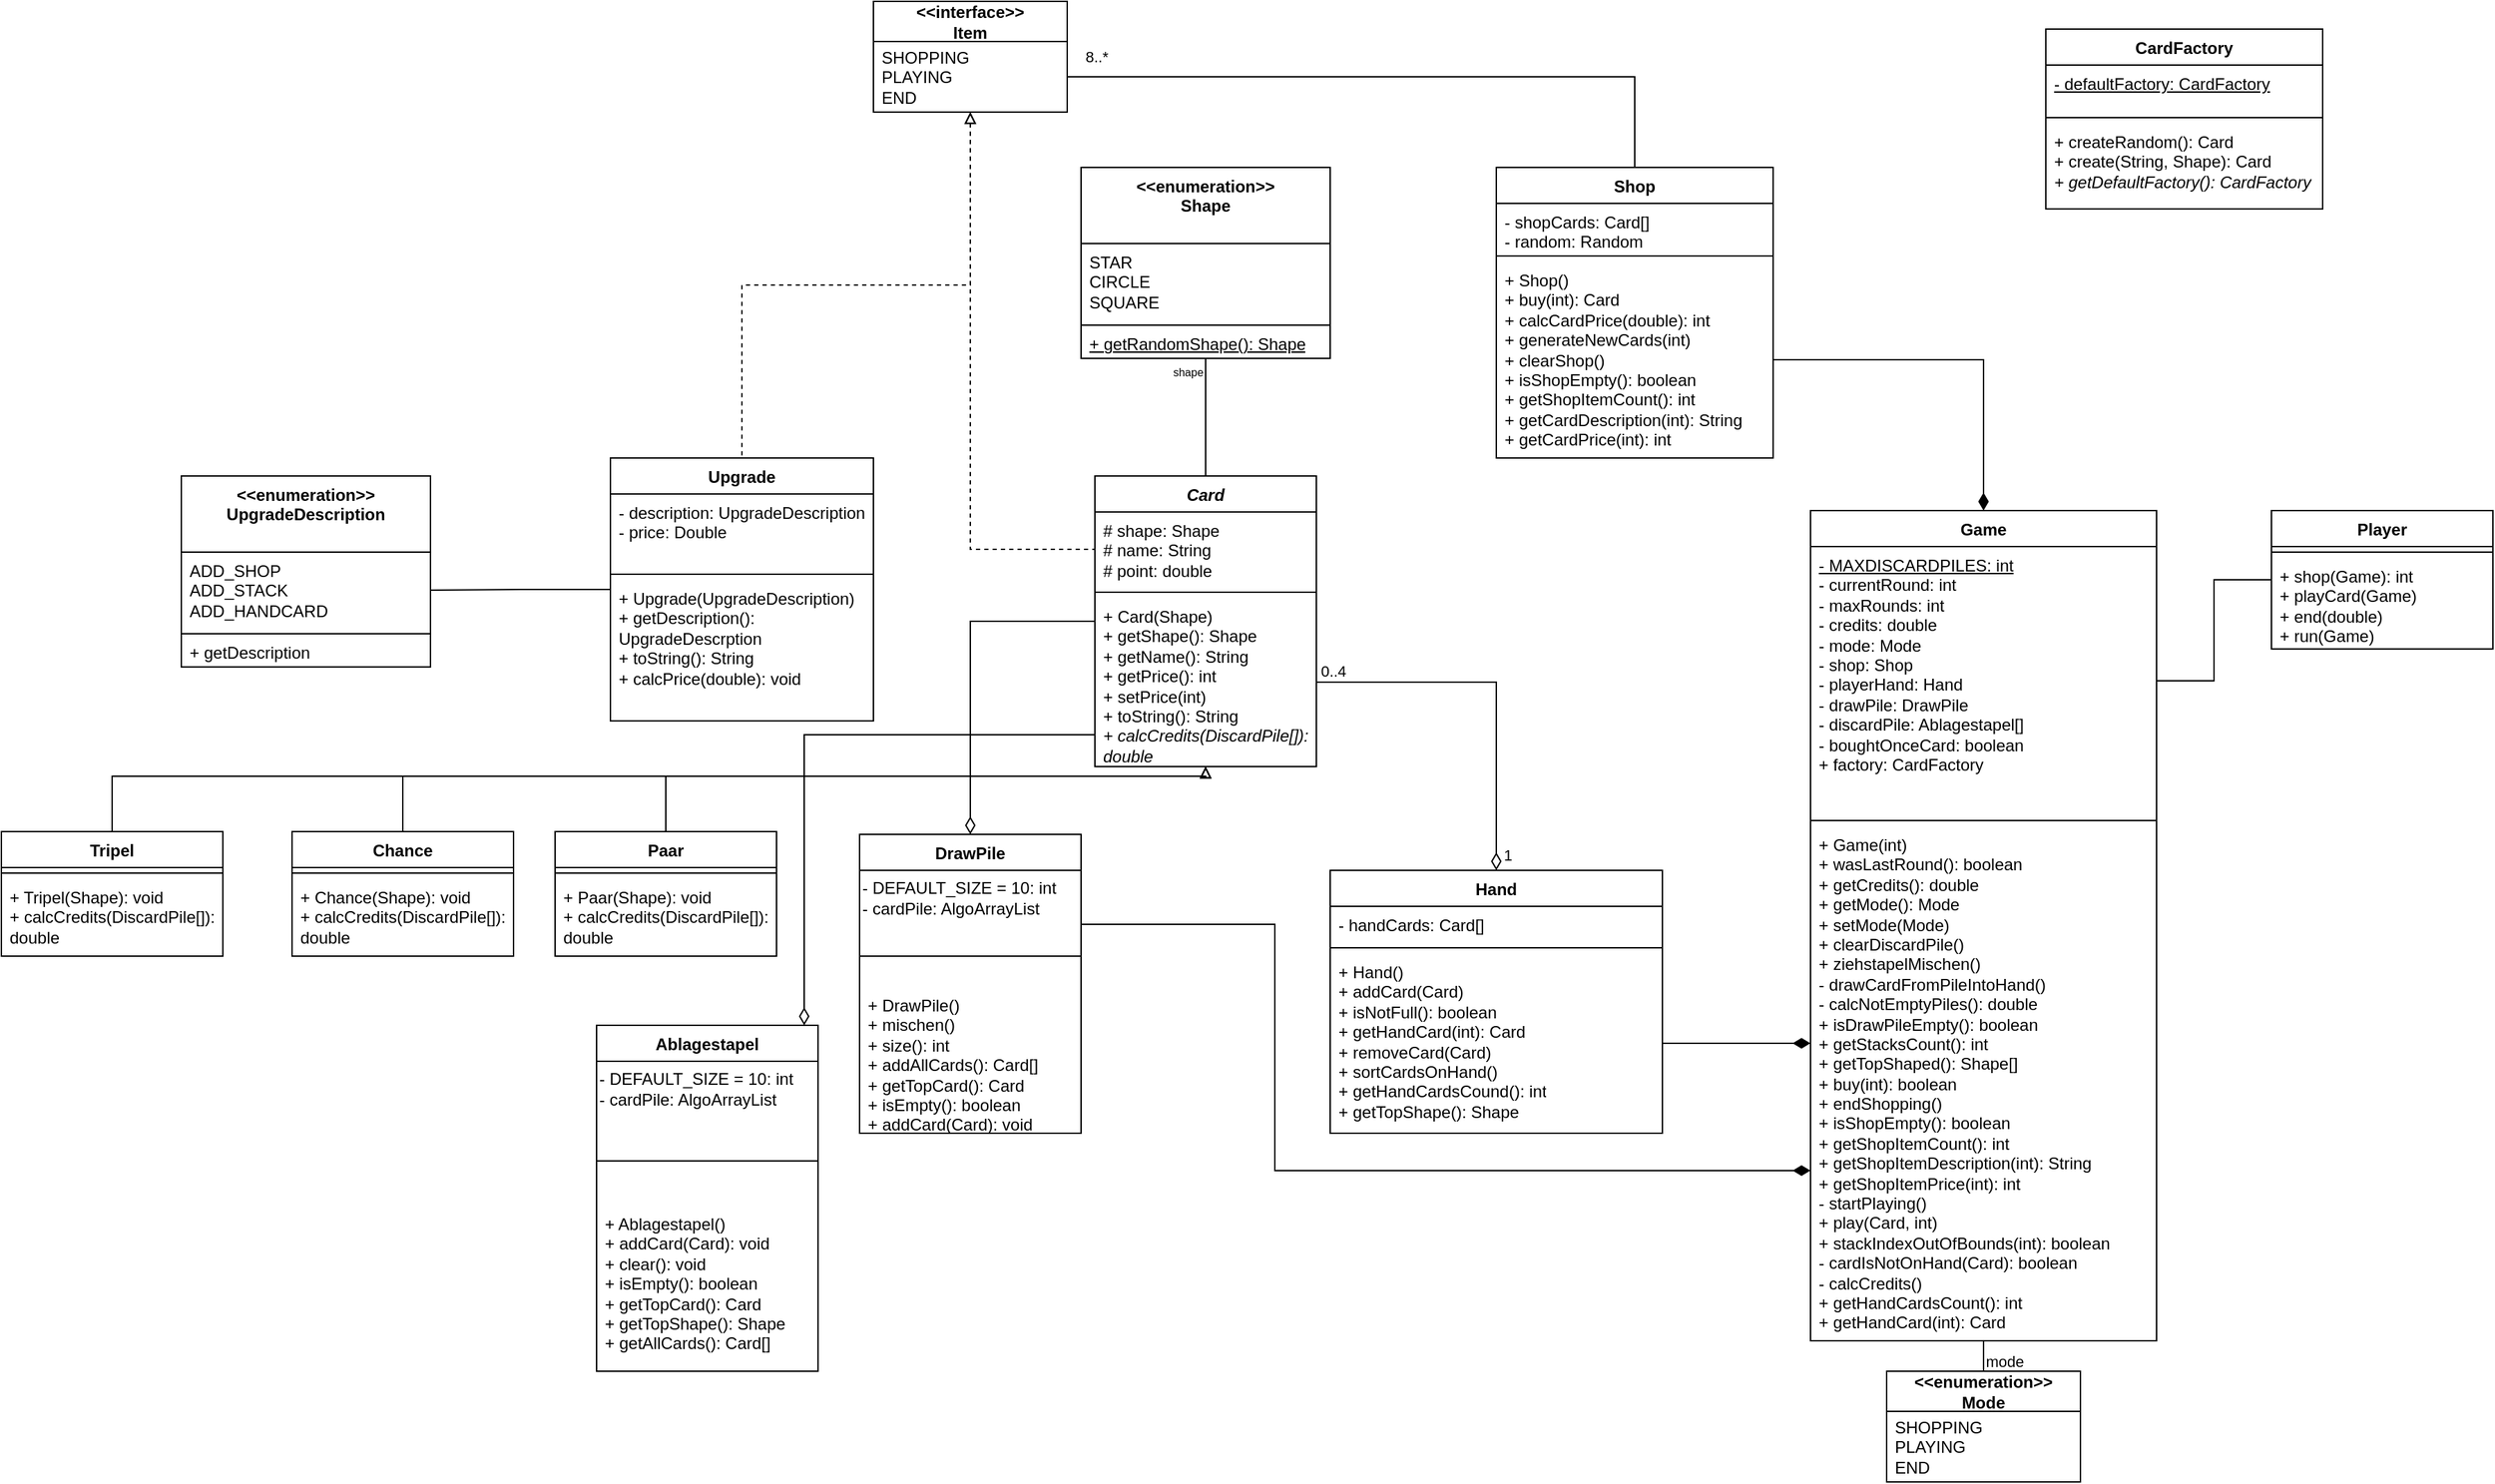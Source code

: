 <mxfile version="24.2.7" type="github">
  <diagram id="C5RBs43oDa-KdzZeNtuy" name="Page-1">
    <mxGraphModel dx="3455" dy="1677" grid="1" gridSize="10" guides="1" tooltips="1" connect="1" arrows="1" fold="1" page="1" pageScale="1" pageWidth="827" pageHeight="1169" background="none" math="0" shadow="0">
      <root>
        <mxCell id="WIyWlLk6GJQsqaUBKTNV-0" />
        <mxCell id="WIyWlLk6GJQsqaUBKTNV-1" parent="WIyWlLk6GJQsqaUBKTNV-0" />
        <mxCell id="sl92Uqs-ZGOxor6MEnUH-27" style="edgeStyle=orthogonalEdgeStyle;rounded=0;orthogonalLoop=1;jettySize=auto;html=1;entryX=0.5;entryY=0;entryDx=0;entryDy=0;startArrow=block;startFill=0;endArrow=none;endFill=0;" edge="1" parent="WIyWlLk6GJQsqaUBKTNV-1" source="msibaPADLrbXCp9h_xWd-0" target="sl92Uqs-ZGOxor6MEnUH-20">
          <mxGeometry relative="1" as="geometry">
            <Array as="points">
              <mxPoint x="-1120" y="530" />
              <mxPoint x="-1510" y="530" />
            </Array>
          </mxGeometry>
        </mxCell>
        <mxCell id="sl92Uqs-ZGOxor6MEnUH-28" style="edgeStyle=orthogonalEdgeStyle;rounded=0;orthogonalLoop=1;jettySize=auto;html=1;startArrow=block;startFill=0;endArrow=none;endFill=0;" edge="1" parent="WIyWlLk6GJQsqaUBKTNV-1" source="msibaPADLrbXCp9h_xWd-0" target="sl92Uqs-ZGOxor6MEnUH-17">
          <mxGeometry relative="1" as="geometry">
            <Array as="points">
              <mxPoint x="-1120" y="530" />
              <mxPoint x="-1700" y="530" />
            </Array>
          </mxGeometry>
        </mxCell>
        <mxCell id="sl92Uqs-ZGOxor6MEnUH-29" style="edgeStyle=orthogonalEdgeStyle;rounded=0;orthogonalLoop=1;jettySize=auto;html=1;endArrow=none;endFill=0;startArrow=block;startFill=0;" edge="1" parent="WIyWlLk6GJQsqaUBKTNV-1" source="msibaPADLrbXCp9h_xWd-0" target="sl92Uqs-ZGOxor6MEnUH-23">
          <mxGeometry relative="1" as="geometry">
            <Array as="points">
              <mxPoint x="-1120" y="530" />
              <mxPoint x="-1910" y="530" />
            </Array>
          </mxGeometry>
        </mxCell>
        <mxCell id="sl92Uqs-ZGOxor6MEnUH-38" style="edgeStyle=orthogonalEdgeStyle;rounded=0;orthogonalLoop=1;jettySize=auto;html=1;endArrow=diamondThin;endFill=0;startArrow=none;startFill=0;endSize=10;" edge="1" parent="WIyWlLk6GJQsqaUBKTNV-1" source="msibaPADLrbXCp9h_xWd-0" target="msibaPADLrbXCp9h_xWd-21">
          <mxGeometry relative="1" as="geometry">
            <Array as="points">
              <mxPoint x="-1290" y="418" />
            </Array>
          </mxGeometry>
        </mxCell>
        <mxCell id="sl92Uqs-ZGOxor6MEnUH-39" style="edgeStyle=orthogonalEdgeStyle;rounded=0;orthogonalLoop=1;jettySize=auto;html=1;endArrow=diamondThin;endFill=0;endSize=10;" edge="1" parent="WIyWlLk6GJQsqaUBKTNV-1" source="msibaPADLrbXCp9h_xWd-0" target="msibaPADLrbXCp9h_xWd-18">
          <mxGeometry relative="1" as="geometry">
            <Array as="points">
              <mxPoint x="-1410" y="500" />
            </Array>
          </mxGeometry>
        </mxCell>
        <mxCell id="msibaPADLrbXCp9h_xWd-0" value="&lt;i&gt;Card&lt;/i&gt;" style="swimlane;fontStyle=1;align=center;verticalAlign=top;childLayout=stackLayout;horizontal=1;startSize=26;horizontalStack=0;resizeParent=1;resizeParentMax=0;resizeLast=0;collapsible=1;marginBottom=0;whiteSpace=wrap;html=1;labelBackgroundColor=none;" parent="WIyWlLk6GJQsqaUBKTNV-1" vertex="1">
          <mxGeometry x="-1200" y="313" width="160" height="210" as="geometry" />
        </mxCell>
        <mxCell id="msibaPADLrbXCp9h_xWd-1" value="# shape: Shape&lt;div&gt;# name: String&lt;/div&gt;&lt;div&gt;# point: double&lt;/div&gt;" style="text;strokeColor=none;fillColor=none;align=left;verticalAlign=top;spacingLeft=4;spacingRight=4;overflow=hidden;rotatable=0;points=[[0,0.5],[1,0.5]];portConstraint=eastwest;whiteSpace=wrap;html=1;labelBackgroundColor=none;" parent="msibaPADLrbXCp9h_xWd-0" vertex="1">
          <mxGeometry y="26" width="160" height="54" as="geometry" />
        </mxCell>
        <mxCell id="msibaPADLrbXCp9h_xWd-2" value="" style="line;strokeWidth=1;fillColor=none;align=left;verticalAlign=middle;spacingTop=-1;spacingLeft=3;spacingRight=3;rotatable=0;labelPosition=right;points=[];portConstraint=eastwest;labelBackgroundColor=none;" parent="msibaPADLrbXCp9h_xWd-0" vertex="1">
          <mxGeometry y="80" width="160" height="8" as="geometry" />
        </mxCell>
        <mxCell id="msibaPADLrbXCp9h_xWd-3" value="+ Card(Shape)&lt;div&gt;+ getShape(): Shape&lt;/div&gt;&lt;div&gt;+ getName(): String&lt;/div&gt;&lt;div&gt;+ getPrice(): int&lt;/div&gt;&lt;div&gt;+ setPrice(int)&lt;/div&gt;&lt;div&gt;+ toString(): String&lt;/div&gt;&lt;div&gt;&lt;i&gt;+ calcCredits(DiscardPile[]): double&lt;/i&gt;&lt;br&gt;&lt;/div&gt;" style="text;strokeColor=none;fillColor=none;align=left;verticalAlign=top;spacingLeft=4;spacingRight=4;overflow=hidden;rotatable=0;points=[[0,0.5],[1,0.5]];portConstraint=eastwest;whiteSpace=wrap;html=1;labelBackgroundColor=none;" parent="msibaPADLrbXCp9h_xWd-0" vertex="1">
          <mxGeometry y="88" width="160" height="122" as="geometry" />
        </mxCell>
        <mxCell id="msibaPADLrbXCp9h_xWd-24" style="edgeStyle=orthogonalEdgeStyle;rounded=0;orthogonalLoop=1;jettySize=auto;html=1;entryX=0.5;entryY=0;entryDx=0;entryDy=0;endArrow=none;endFill=0;" parent="WIyWlLk6GJQsqaUBKTNV-1" source="msibaPADLrbXCp9h_xWd-6" target="msibaPADLrbXCp9h_xWd-0" edge="1">
          <mxGeometry relative="1" as="geometry" />
        </mxCell>
        <mxCell id="msibaPADLrbXCp9h_xWd-25" value="&lt;font style=&quot;font-size: 8px;&quot;&gt;shape&lt;/font&gt;" style="edgeLabel;html=1;align=center;verticalAlign=middle;resizable=0;points=[];" parent="msibaPADLrbXCp9h_xWd-24" vertex="1" connectable="0">
          <mxGeometry x="-0.875" relative="1" as="geometry">
            <mxPoint x="-13" y="3" as="offset" />
          </mxGeometry>
        </mxCell>
        <mxCell id="msibaPADLrbXCp9h_xWd-6" value="&lt;b&gt;&amp;lt;&amp;lt;enumeration&amp;gt;&amp;gt;&lt;/b&gt;&lt;br&gt;&lt;b&gt;Shape&lt;/b&gt;" style="swimlane;fontStyle=0;align=center;verticalAlign=top;childLayout=stackLayout;horizontal=1;startSize=55;horizontalStack=0;resizeParent=1;resizeParentMax=0;resizeLast=0;collapsible=0;marginBottom=0;html=1;whiteSpace=wrap;" parent="WIyWlLk6GJQsqaUBKTNV-1" vertex="1">
          <mxGeometry x="-1210" y="90" width="180" height="138" as="geometry" />
        </mxCell>
        <mxCell id="msibaPADLrbXCp9h_xWd-10" value="STAR&lt;div&gt;CIRCLE&lt;br&gt;SQUARE&lt;/div&gt;" style="text;html=1;strokeColor=none;fillColor=none;align=left;verticalAlign=middle;spacingLeft=4;spacingRight=4;overflow=hidden;rotatable=0;points=[[0,0.5],[1,0.5]];portConstraint=eastwest;whiteSpace=wrap;" parent="msibaPADLrbXCp9h_xWd-6" vertex="1">
          <mxGeometry y="55" width="180" height="55" as="geometry" />
        </mxCell>
        <mxCell id="msibaPADLrbXCp9h_xWd-11" value="" style="line;strokeWidth=1;fillColor=none;align=left;verticalAlign=middle;spacingTop=-1;spacingLeft=3;spacingRight=3;rotatable=0;labelPosition=right;points=[];portConstraint=eastwest;" parent="msibaPADLrbXCp9h_xWd-6" vertex="1">
          <mxGeometry y="110" width="180" height="8" as="geometry" />
        </mxCell>
        <mxCell id="msibaPADLrbXCp9h_xWd-13" value="&lt;u&gt;+ getRandomShape(): Shape&lt;/u&gt;" style="text;html=1;strokeColor=none;fillColor=none;align=left;verticalAlign=middle;spacingLeft=4;spacingRight=4;overflow=hidden;rotatable=0;points=[[0,0.5],[1,0.5]];portConstraint=eastwest;whiteSpace=wrap;" parent="msibaPADLrbXCp9h_xWd-6" vertex="1">
          <mxGeometry y="118" width="180" height="20" as="geometry" />
        </mxCell>
        <mxCell id="msibaPADLrbXCp9h_xWd-18" value="Ablagestapel" style="swimlane;fontStyle=1;align=center;verticalAlign=top;childLayout=stackLayout;horizontal=1;startSize=26;horizontalStack=0;resizeParent=1;resizeParentMax=0;resizeLast=0;collapsible=1;marginBottom=0;whiteSpace=wrap;html=1;labelBackgroundColor=none;" parent="WIyWlLk6GJQsqaUBKTNV-1" vertex="1">
          <mxGeometry x="-1560" y="710" width="160" height="250" as="geometry" />
        </mxCell>
        <mxCell id="sl92Uqs-ZGOxor6MEnUH-36" value="&lt;div&gt;- DEFAULT_SIZE = 10: int&lt;/div&gt;&lt;div&gt;- cardPile: AlgoArrayList&lt;br&gt;&lt;/div&gt;" style="text;html=1;align=left;verticalAlign=middle;resizable=0;points=[];autosize=1;strokeColor=none;fillColor=none;" vertex="1" parent="msibaPADLrbXCp9h_xWd-18">
          <mxGeometry y="26" width="160" height="40" as="geometry" />
        </mxCell>
        <mxCell id="msibaPADLrbXCp9h_xWd-19" value="" style="line;strokeWidth=1;fillColor=none;align=left;verticalAlign=middle;spacingTop=-1;spacingLeft=3;spacingRight=3;rotatable=0;labelPosition=right;points=[];portConstraint=eastwest;labelBackgroundColor=none;" parent="msibaPADLrbXCp9h_xWd-18" vertex="1">
          <mxGeometry y="66" width="160" height="64" as="geometry" />
        </mxCell>
        <mxCell id="msibaPADLrbXCp9h_xWd-20" value="&lt;div&gt;+ Ablagestapel()&lt;/div&gt;&lt;div&gt;+ addCard(Card): void&lt;/div&gt;&lt;div&gt;+ clear(): void&lt;/div&gt;&lt;div&gt;+ isEmpty(): boolean&lt;/div&gt;&lt;div&gt;+ getTopCard(): Card&lt;br&gt;&lt;/div&gt;&lt;div&gt;&lt;span style=&quot;background-color: initial;&quot;&gt;+ getTopShape(): Shape&lt;/span&gt;&lt;/div&gt;&lt;div&gt;&lt;span style=&quot;background-color: initial;&quot;&gt;+ getAllCards(): Card[]&lt;br&gt;&lt;/span&gt;&lt;/div&gt;" style="text;strokeColor=none;fillColor=none;align=left;verticalAlign=top;spacingLeft=4;spacingRight=4;overflow=hidden;rotatable=0;points=[[0,0.5],[1,0.5]];portConstraint=eastwest;whiteSpace=wrap;html=1;labelBackgroundColor=none;" parent="msibaPADLrbXCp9h_xWd-18" vertex="1">
          <mxGeometry y="130" width="160" height="120" as="geometry" />
        </mxCell>
        <mxCell id="msibaPADLrbXCp9h_xWd-21" value="DrawPile" style="swimlane;fontStyle=1;align=center;verticalAlign=top;childLayout=stackLayout;horizontal=1;startSize=26;horizontalStack=0;resizeParent=1;resizeParentMax=0;resizeLast=0;collapsible=1;marginBottom=0;whiteSpace=wrap;html=1;labelBackgroundColor=none;" parent="WIyWlLk6GJQsqaUBKTNV-1" vertex="1">
          <mxGeometry x="-1370" y="572" width="160" height="216" as="geometry" />
        </mxCell>
        <mxCell id="sl92Uqs-ZGOxor6MEnUH-37" value="&lt;div&gt;- DEFAULT_SIZE = 10: int&lt;/div&gt;&lt;div&gt;- cardPile: AlgoArrayList&lt;br&gt;&lt;/div&gt;" style="text;html=1;align=left;verticalAlign=middle;resizable=0;points=[];autosize=1;strokeColor=none;fillColor=none;" vertex="1" parent="msibaPADLrbXCp9h_xWd-21">
          <mxGeometry y="26" width="160" height="40" as="geometry" />
        </mxCell>
        <mxCell id="msibaPADLrbXCp9h_xWd-22" value="" style="line;strokeWidth=1;fillColor=none;align=left;verticalAlign=middle;spacingTop=-1;spacingLeft=3;spacingRight=3;rotatable=0;labelPosition=right;points=[];portConstraint=eastwest;labelBackgroundColor=none;" parent="msibaPADLrbXCp9h_xWd-21" vertex="1">
          <mxGeometry y="66" width="160" height="44" as="geometry" />
        </mxCell>
        <mxCell id="msibaPADLrbXCp9h_xWd-23" value="&lt;div&gt;+ DrawPile()&lt;/div&gt;&lt;div&gt;+ mischen()&lt;/div&gt;&lt;div&gt;+ size(): int&lt;/div&gt;&lt;div&gt;+ addAllCards(): Card[]&lt;/div&gt;&lt;div&gt;+ getTopCard(): Card&lt;/div&gt;&lt;div&gt;+ isEmpty(): boolean&lt;/div&gt;&lt;div&gt;+ addCard(Card): void&lt;br&gt;&lt;/div&gt;" style="text;strokeColor=none;fillColor=none;align=left;verticalAlign=top;spacingLeft=4;spacingRight=4;overflow=hidden;rotatable=0;points=[[0,0.5],[1,0.5]];portConstraint=eastwest;whiteSpace=wrap;html=1;labelBackgroundColor=none;" parent="msibaPADLrbXCp9h_xWd-21" vertex="1">
          <mxGeometry y="110" width="160" height="106" as="geometry" />
        </mxCell>
        <mxCell id="msibaPADLrbXCp9h_xWd-35" style="edgeStyle=orthogonalEdgeStyle;rounded=0;orthogonalLoop=1;jettySize=auto;html=1;entryX=1;entryY=0.5;entryDx=0;entryDy=0;startArrow=diamondThin;startFill=0;startSize=10;endArrow=none;endFill=0;" parent="WIyWlLk6GJQsqaUBKTNV-1" source="msibaPADLrbXCp9h_xWd-31" target="msibaPADLrbXCp9h_xWd-3" edge="1">
          <mxGeometry relative="1" as="geometry" />
        </mxCell>
        <mxCell id="msibaPADLrbXCp9h_xWd-36" value="1" style="edgeLabel;html=1;align=center;verticalAlign=middle;resizable=0;points=[];" parent="msibaPADLrbXCp9h_xWd-35" vertex="1" connectable="0">
          <mxGeometry x="-0.85" y="-1" relative="1" as="geometry">
            <mxPoint x="7" y="9" as="offset" />
          </mxGeometry>
        </mxCell>
        <mxCell id="msibaPADLrbXCp9h_xWd-37" value="0..4" style="edgeLabel;html=1;align=center;verticalAlign=middle;resizable=0;points=[];" parent="msibaPADLrbXCp9h_xWd-35" vertex="1" connectable="0">
          <mxGeometry x="0.898" y="2" relative="1" as="geometry">
            <mxPoint x="-2" y="-10" as="offset" />
          </mxGeometry>
        </mxCell>
        <mxCell id="msibaPADLrbXCp9h_xWd-31" value="Hand" style="swimlane;fontStyle=1;align=center;verticalAlign=top;childLayout=stackLayout;horizontal=1;startSize=26;horizontalStack=0;resizeParent=1;resizeParentMax=0;resizeLast=0;collapsible=1;marginBottom=0;whiteSpace=wrap;html=1;labelBackgroundColor=none;" parent="WIyWlLk6GJQsqaUBKTNV-1" vertex="1">
          <mxGeometry x="-1030" y="598" width="240" height="190" as="geometry" />
        </mxCell>
        <mxCell id="msibaPADLrbXCp9h_xWd-32" value="- handCards: Card[]" style="text;strokeColor=none;fillColor=none;align=left;verticalAlign=top;spacingLeft=4;spacingRight=4;overflow=hidden;rotatable=0;points=[[0,0.5],[1,0.5]];portConstraint=eastwest;whiteSpace=wrap;html=1;labelBackgroundColor=none;" parent="msibaPADLrbXCp9h_xWd-31" vertex="1">
          <mxGeometry y="26" width="240" height="26" as="geometry" />
        </mxCell>
        <mxCell id="msibaPADLrbXCp9h_xWd-33" value="" style="line;strokeWidth=1;fillColor=none;align=left;verticalAlign=middle;spacingTop=-1;spacingLeft=3;spacingRight=3;rotatable=0;labelPosition=right;points=[];portConstraint=eastwest;labelBackgroundColor=none;" parent="msibaPADLrbXCp9h_xWd-31" vertex="1">
          <mxGeometry y="52" width="240" height="8" as="geometry" />
        </mxCell>
        <mxCell id="msibaPADLrbXCp9h_xWd-34" value="&lt;div&gt;+ Hand()&lt;/div&gt;&lt;div&gt;+ addCard(Card)&lt;/div&gt;&lt;div&gt;+ isNotFull(): boolean&lt;/div&gt;+ getHandCard(int): Card&lt;div&gt;+ removeCard(Card)&lt;/div&gt;&lt;div&gt;+ sortCardsOnHand()&lt;br&gt;&lt;div&gt;+ getHandCardsCound(): int&lt;/div&gt;&lt;div&gt;+ getTopShape(): Shape&lt;br&gt;&lt;/div&gt;&lt;/div&gt;" style="text;strokeColor=none;fillColor=none;align=left;verticalAlign=top;spacingLeft=4;spacingRight=4;overflow=hidden;rotatable=0;points=[[0,0.5],[1,0.5]];portConstraint=eastwest;whiteSpace=wrap;html=1;labelBackgroundColor=none;" parent="msibaPADLrbXCp9h_xWd-31" vertex="1">
          <mxGeometry y="60" width="240" height="130" as="geometry" />
        </mxCell>
        <mxCell id="sl92Uqs-ZGOxor6MEnUH-11" style="edgeStyle=orthogonalEdgeStyle;rounded=0;orthogonalLoop=1;jettySize=auto;html=1;endArrow=none;endFill=0;" edge="1" parent="WIyWlLk6GJQsqaUBKTNV-1" source="msibaPADLrbXCp9h_xWd-38" target="sl92Uqs-ZGOxor6MEnUH-10">
          <mxGeometry relative="1" as="geometry" />
        </mxCell>
        <mxCell id="sl92Uqs-ZGOxor6MEnUH-12" value="8..*" style="edgeLabel;html=1;align=center;verticalAlign=middle;resizable=0;points=[];" vertex="1" connectable="0" parent="sl92Uqs-ZGOxor6MEnUH-11">
          <mxGeometry x="0.944" relative="1" as="geometry">
            <mxPoint x="7" y="-15" as="offset" />
          </mxGeometry>
        </mxCell>
        <mxCell id="msibaPADLrbXCp9h_xWd-38" value="Shop&lt;div&gt;&lt;br&gt;&lt;/div&gt;" style="swimlane;fontStyle=1;align=center;verticalAlign=top;childLayout=stackLayout;horizontal=1;startSize=26;horizontalStack=0;resizeParent=1;resizeParentMax=0;resizeLast=0;collapsible=1;marginBottom=0;whiteSpace=wrap;html=1;labelBackgroundColor=none;" parent="WIyWlLk6GJQsqaUBKTNV-1" vertex="1">
          <mxGeometry x="-910" y="90" width="200" height="210" as="geometry" />
        </mxCell>
        <mxCell id="msibaPADLrbXCp9h_xWd-39" value="- shopCards: Card[]&lt;div&gt;- random: Random&lt;/div&gt;" style="text;strokeColor=none;fillColor=none;align=left;verticalAlign=top;spacingLeft=4;spacingRight=4;overflow=hidden;rotatable=0;points=[[0,0.5],[1,0.5]];portConstraint=eastwest;whiteSpace=wrap;html=1;labelBackgroundColor=none;" parent="msibaPADLrbXCp9h_xWd-38" vertex="1">
          <mxGeometry y="26" width="200" height="34" as="geometry" />
        </mxCell>
        <mxCell id="msibaPADLrbXCp9h_xWd-40" value="" style="line;strokeWidth=1;fillColor=none;align=left;verticalAlign=middle;spacingTop=-1;spacingLeft=3;spacingRight=3;rotatable=0;labelPosition=right;points=[];portConstraint=eastwest;labelBackgroundColor=none;" parent="msibaPADLrbXCp9h_xWd-38" vertex="1">
          <mxGeometry y="60" width="200" height="8" as="geometry" />
        </mxCell>
        <mxCell id="msibaPADLrbXCp9h_xWd-41" value="&lt;div&gt;+ Shop()&lt;/div&gt;+ buy(int): Card&lt;div&gt;+ calcCardPrice(double): int&lt;/div&gt;&lt;div&gt;+ generateNewCards(int)&lt;/div&gt;&lt;div&gt;+ clearShop()&lt;/div&gt;&lt;div&gt;+ isShopEmpty(): boolean&lt;/div&gt;&lt;div&gt;+ getShopItemCount(): int&lt;/div&gt;&lt;div&gt;+ getCardDescription(int): String&lt;/div&gt;&lt;div&gt;+ getCardPrice(int): int&lt;br&gt;&lt;div&gt;&lt;br&gt;&lt;/div&gt;&lt;/div&gt;" style="text;strokeColor=none;fillColor=none;align=left;verticalAlign=top;spacingLeft=4;spacingRight=4;overflow=hidden;rotatable=0;points=[[0,0.5],[1,0.5]];portConstraint=eastwest;whiteSpace=wrap;html=1;labelBackgroundColor=none;" parent="msibaPADLrbXCp9h_xWd-38" vertex="1">
          <mxGeometry y="68" width="200" height="142" as="geometry" />
        </mxCell>
        <mxCell id="msibaPADLrbXCp9h_xWd-53" style="edgeStyle=orthogonalEdgeStyle;rounded=0;orthogonalLoop=1;jettySize=auto;html=1;entryX=1;entryY=0.5;entryDx=0;entryDy=0;endArrow=none;endFill=0;startArrow=diamondThin;startFill=1;startSize=10;" parent="WIyWlLk6GJQsqaUBKTNV-1" source="msibaPADLrbXCp9h_xWd-47" target="msibaPADLrbXCp9h_xWd-41" edge="1">
          <mxGeometry relative="1" as="geometry" />
        </mxCell>
        <mxCell id="msibaPADLrbXCp9h_xWd-62" style="edgeStyle=orthogonalEdgeStyle;rounded=0;orthogonalLoop=1;jettySize=auto;html=1;entryX=0.5;entryY=0;entryDx=0;entryDy=0;endArrow=none;endFill=0;" parent="WIyWlLk6GJQsqaUBKTNV-1" source="msibaPADLrbXCp9h_xWd-47" target="msibaPADLrbXCp9h_xWd-51" edge="1">
          <mxGeometry relative="1" as="geometry" />
        </mxCell>
        <mxCell id="msibaPADLrbXCp9h_xWd-63" value="mode" style="edgeLabel;html=1;align=center;verticalAlign=middle;resizable=0;points=[];" parent="msibaPADLrbXCp9h_xWd-62" vertex="1" connectable="0">
          <mxGeometry x="0.638" y="1" relative="1" as="geometry">
            <mxPoint x="14" y="3" as="offset" />
          </mxGeometry>
        </mxCell>
        <mxCell id="msibaPADLrbXCp9h_xWd-47" value="&lt;div&gt;Game&lt;/div&gt;" style="swimlane;fontStyle=1;align=center;verticalAlign=top;childLayout=stackLayout;horizontal=1;startSize=26;horizontalStack=0;resizeParent=1;resizeParentMax=0;resizeLast=0;collapsible=1;marginBottom=0;whiteSpace=wrap;html=1;labelBackgroundColor=none;" parent="WIyWlLk6GJQsqaUBKTNV-1" vertex="1">
          <mxGeometry x="-683" y="338" width="250" height="600" as="geometry" />
        </mxCell>
        <mxCell id="msibaPADLrbXCp9h_xWd-48" value="&lt;u&gt;- MAXDISCARDPILES: int&lt;/u&gt;&lt;div&gt;- currentRound: int&lt;/div&gt;&lt;div&gt;- maxRounds: int&lt;/div&gt;&lt;div&gt;- credits: double&lt;/div&gt;&lt;div&gt;- mode: Mode&lt;/div&gt;&lt;div&gt;- shop: Shop&lt;/div&gt;&lt;div&gt;- playerHand: Hand&lt;/div&gt;&lt;div&gt;- drawPile: DrawPile&lt;/div&gt;&lt;div&gt;- discardPile: Ablagestapel[]&lt;/div&gt;&lt;div&gt;- boughtOnceCard: boolean&lt;/div&gt;&lt;div&gt;+ factory: CardFactory&lt;/div&gt;&lt;div&gt;&lt;br&gt;&lt;/div&gt;" style="text;strokeColor=none;fillColor=none;align=left;verticalAlign=top;spacingLeft=4;spacingRight=4;overflow=hidden;rotatable=0;points=[[0,0.5],[1,0.5]];portConstraint=eastwest;whiteSpace=wrap;html=1;labelBackgroundColor=none;" parent="msibaPADLrbXCp9h_xWd-47" vertex="1">
          <mxGeometry y="26" width="250" height="194" as="geometry" />
        </mxCell>
        <mxCell id="msibaPADLrbXCp9h_xWd-49" value="" style="line;strokeWidth=1;fillColor=none;align=left;verticalAlign=middle;spacingTop=-1;spacingLeft=3;spacingRight=3;rotatable=0;labelPosition=right;points=[];portConstraint=eastwest;labelBackgroundColor=none;" parent="msibaPADLrbXCp9h_xWd-47" vertex="1">
          <mxGeometry y="220" width="250" height="8" as="geometry" />
        </mxCell>
        <mxCell id="msibaPADLrbXCp9h_xWd-50" value="&lt;div&gt;&lt;span style=&quot;background-color: initial;&quot;&gt;+ Game(int)&lt;/span&gt;&lt;/div&gt;&lt;div&gt;&lt;span style=&quot;background-color: initial;&quot;&gt;+ wasLastRound(): boolean&lt;/span&gt;&lt;/div&gt;&lt;div&gt;+ getCredits(): double&lt;/div&gt;&lt;div&gt;+ getMode(): Mode&lt;/div&gt;&lt;div&gt;+ setMode(Mode)&lt;/div&gt;&lt;div&gt;+ clearDiscardPile()&lt;/div&gt;&lt;div&gt;+ ziehstapelMischen()&lt;/div&gt;&lt;div&gt;- drawCardFromPileIntoHand()&lt;/div&gt;&lt;div&gt;- calcNotEmptyPiles(): double&lt;/div&gt;&lt;div&gt;+ isDrawPileEmpty(): boolean&lt;/div&gt;&lt;div&gt;+ getStacksCount(): int&lt;/div&gt;&lt;div&gt;+ getTopShaped(): Shape[]&lt;/div&gt;&lt;div&gt;+ buy(int): boolean&lt;/div&gt;&lt;div&gt;+ endShopping()&lt;/div&gt;&lt;div&gt;+ isShopEmpty(): boolean&lt;/div&gt;&lt;div&gt;+ getShopItemCount(): int&lt;/div&gt;&lt;div&gt;+ getShopItemDescription(int): String&lt;/div&gt;&lt;div&gt;+ getShopItemPrice(int): int&lt;/div&gt;&lt;div&gt;- startPlaying()&lt;/div&gt;&lt;div&gt;+ play(Card, int)&lt;/div&gt;&lt;div&gt;+ stackIndexOutOfBounds(int): boolean&lt;/div&gt;&lt;div&gt;- cardIsNotOnHand(Card): boolean&lt;/div&gt;&lt;div&gt;- calcCredits()&lt;/div&gt;&lt;div&gt;+ getHandCardsCount(): int&lt;/div&gt;&lt;div&gt;+ getHandCard(int): Card&lt;/div&gt;&lt;div&gt;&lt;br&gt;&lt;/div&gt;" style="text;strokeColor=none;fillColor=none;align=left;verticalAlign=top;spacingLeft=4;spacingRight=4;overflow=hidden;rotatable=0;points=[[0,0.5],[1,0.5]];portConstraint=eastwest;whiteSpace=wrap;html=1;labelBackgroundColor=none;" parent="msibaPADLrbXCp9h_xWd-47" vertex="1">
          <mxGeometry y="228" width="250" height="372" as="geometry" />
        </mxCell>
        <mxCell id="msibaPADLrbXCp9h_xWd-51" value="&amp;lt;&amp;lt;enumeration&amp;gt;&amp;gt;&lt;div&gt;Mode&lt;/div&gt;" style="swimlane;fontStyle=1;align=center;verticalAlign=middle;childLayout=stackLayout;horizontal=1;startSize=29;horizontalStack=0;resizeParent=1;resizeParentMax=0;resizeLast=0;collapsible=0;marginBottom=0;html=1;whiteSpace=wrap;labelBackgroundColor=none;" parent="WIyWlLk6GJQsqaUBKTNV-1" vertex="1">
          <mxGeometry x="-628" y="960" width="140" height="80" as="geometry" />
        </mxCell>
        <mxCell id="msibaPADLrbXCp9h_xWd-52" value="SHOPPING&lt;div&gt;PLAYING&lt;/div&gt;&lt;div&gt;END&lt;/div&gt;" style="text;html=1;strokeColor=none;fillColor=none;align=left;verticalAlign=middle;spacingLeft=4;spacingRight=4;overflow=hidden;rotatable=0;points=[[0,0.5],[1,0.5]];portConstraint=eastwest;whiteSpace=wrap;labelBackgroundColor=none;" parent="msibaPADLrbXCp9h_xWd-51" vertex="1">
          <mxGeometry y="29" width="140" height="51" as="geometry" />
        </mxCell>
        <mxCell id="msibaPADLrbXCp9h_xWd-54" style="edgeStyle=orthogonalEdgeStyle;rounded=0;orthogonalLoop=1;jettySize=auto;html=1;entryX=1;entryY=0.5;entryDx=0;entryDy=0;endArrow=none;endFill=0;startArrow=diamondThin;startFill=1;startSize=10;" parent="WIyWlLk6GJQsqaUBKTNV-1" source="msibaPADLrbXCp9h_xWd-50" target="msibaPADLrbXCp9h_xWd-34" edge="1">
          <mxGeometry relative="1" as="geometry">
            <Array as="points">
              <mxPoint x="-720" y="723" />
              <mxPoint x="-720" y="723" />
            </Array>
          </mxGeometry>
        </mxCell>
        <mxCell id="msibaPADLrbXCp9h_xWd-57" style="edgeStyle=elbowEdgeStyle;rounded=0;orthogonalLoop=1;jettySize=auto;html=1;strokeColor=default;entryX=1;entryY=0.5;entryDx=0;entryDy=0;endArrow=none;endFill=0;startArrow=diamondThin;startFill=1;startSize=10;" parent="WIyWlLk6GJQsqaUBKTNV-1" edge="1">
          <mxGeometry relative="1" as="geometry">
            <mxPoint x="-1210" y="637" as="targetPoint" />
            <mxPoint x="-683" y="815" as="sourcePoint" />
            <Array as="points">
              <mxPoint x="-1070" y="818" />
            </Array>
          </mxGeometry>
        </mxCell>
        <mxCell id="msibaPADLrbXCp9h_xWd-71" style="edgeStyle=orthogonalEdgeStyle;rounded=0;orthogonalLoop=1;jettySize=auto;html=1;endArrow=none;endFill=0;" parent="WIyWlLk6GJQsqaUBKTNV-1" source="msibaPADLrbXCp9h_xWd-67" target="msibaPADLrbXCp9h_xWd-48" edge="1">
          <mxGeometry relative="1" as="geometry" />
        </mxCell>
        <mxCell id="msibaPADLrbXCp9h_xWd-67" value="Player" style="swimlane;fontStyle=1;align=center;verticalAlign=top;childLayout=stackLayout;horizontal=1;startSize=26;horizontalStack=0;resizeParent=1;resizeParentMax=0;resizeLast=0;collapsible=1;marginBottom=0;whiteSpace=wrap;html=1;labelBackgroundColor=none;" parent="WIyWlLk6GJQsqaUBKTNV-1" vertex="1">
          <mxGeometry x="-350" y="338" width="160" height="100" as="geometry" />
        </mxCell>
        <mxCell id="msibaPADLrbXCp9h_xWd-69" value="" style="line;strokeWidth=1;fillColor=none;align=left;verticalAlign=middle;spacingTop=-1;spacingLeft=3;spacingRight=3;rotatable=0;labelPosition=right;points=[];portConstraint=eastwest;labelBackgroundColor=none;" parent="msibaPADLrbXCp9h_xWd-67" vertex="1">
          <mxGeometry y="26" width="160" height="8" as="geometry" />
        </mxCell>
        <mxCell id="msibaPADLrbXCp9h_xWd-70" value="+ shop(Game): int&lt;div&gt;+ playCard(Game)&lt;/div&gt;&lt;div&gt;+ end(double)&lt;/div&gt;&lt;div&gt;+ run(Game)&lt;/div&gt;" style="text;strokeColor=none;fillColor=none;align=left;verticalAlign=top;spacingLeft=4;spacingRight=4;overflow=hidden;rotatable=0;points=[[0,0.5],[1,0.5]];portConstraint=eastwest;whiteSpace=wrap;html=1;labelBackgroundColor=none;" parent="msibaPADLrbXCp9h_xWd-67" vertex="1">
          <mxGeometry y="34" width="160" height="66" as="geometry" />
        </mxCell>
        <mxCell id="sl92Uqs-ZGOxor6MEnUH-8" style="edgeStyle=orthogonalEdgeStyle;rounded=0;orthogonalLoop=1;jettySize=auto;html=1;endArrow=none;endFill=0;" edge="1" parent="WIyWlLk6GJQsqaUBKTNV-1" source="sl92Uqs-ZGOxor6MEnUH-0" target="sl92Uqs-ZGOxor6MEnUH-5">
          <mxGeometry relative="1" as="geometry" />
        </mxCell>
        <mxCell id="sl92Uqs-ZGOxor6MEnUH-0" value="Upgrade" style="swimlane;fontStyle=1;align=center;verticalAlign=top;childLayout=stackLayout;horizontal=1;startSize=26;horizontalStack=0;resizeParent=1;resizeParentMax=0;resizeLast=0;collapsible=1;marginBottom=0;whiteSpace=wrap;html=1;labelBackgroundColor=none;" vertex="1" parent="WIyWlLk6GJQsqaUBKTNV-1">
          <mxGeometry x="-1550" y="300" width="190" height="190" as="geometry" />
        </mxCell>
        <mxCell id="sl92Uqs-ZGOxor6MEnUH-1" value="&lt;div&gt;- description: UpgradeDescription&lt;/div&gt;&lt;div&gt;- price: Double&lt;br&gt;&lt;/div&gt;" style="text;strokeColor=none;fillColor=none;align=left;verticalAlign=top;spacingLeft=4;spacingRight=4;overflow=hidden;rotatable=0;points=[[0,0.5],[1,0.5]];portConstraint=eastwest;whiteSpace=wrap;html=1;labelBackgroundColor=none;" vertex="1" parent="sl92Uqs-ZGOxor6MEnUH-0">
          <mxGeometry y="26" width="190" height="54" as="geometry" />
        </mxCell>
        <mxCell id="sl92Uqs-ZGOxor6MEnUH-2" value="" style="line;strokeWidth=1;fillColor=none;align=left;verticalAlign=middle;spacingTop=-1;spacingLeft=3;spacingRight=3;rotatable=0;labelPosition=right;points=[];portConstraint=eastwest;labelBackgroundColor=none;" vertex="1" parent="sl92Uqs-ZGOxor6MEnUH-0">
          <mxGeometry y="80" width="190" height="8" as="geometry" />
        </mxCell>
        <mxCell id="sl92Uqs-ZGOxor6MEnUH-3" value="&lt;div&gt;+ Upgrade(UpgradeDescription)&lt;/div&gt;&lt;div&gt;+ getDescription(): UpgradeDescrption&lt;/div&gt;&lt;div&gt;+ toString(): String&lt;/div&gt;&lt;div&gt;+ calcPrice(double): void&lt;br&gt;&lt;/div&gt;" style="text;strokeColor=none;fillColor=none;align=left;verticalAlign=top;spacingLeft=4;spacingRight=4;overflow=hidden;rotatable=0;points=[[0,0.5],[1,0.5]];portConstraint=eastwest;whiteSpace=wrap;html=1;labelBackgroundColor=none;" vertex="1" parent="sl92Uqs-ZGOxor6MEnUH-0">
          <mxGeometry y="88" width="190" height="102" as="geometry" />
        </mxCell>
        <mxCell id="sl92Uqs-ZGOxor6MEnUH-4" value="&lt;div&gt;&lt;b&gt;&amp;lt;&amp;lt;enumeration&amp;gt;&amp;gt;&lt;br&gt;&lt;/b&gt;&lt;/div&gt;&lt;div&gt;&lt;b&gt;UpgradeDescription&lt;br&gt;&lt;/b&gt;&lt;/div&gt;" style="swimlane;fontStyle=0;align=center;verticalAlign=top;childLayout=stackLayout;horizontal=1;startSize=55;horizontalStack=0;resizeParent=1;resizeParentMax=0;resizeLast=0;collapsible=0;marginBottom=0;html=1;whiteSpace=wrap;" vertex="1" parent="WIyWlLk6GJQsqaUBKTNV-1">
          <mxGeometry x="-1860" y="313" width="180" height="138" as="geometry" />
        </mxCell>
        <mxCell id="sl92Uqs-ZGOxor6MEnUH-5" value="&lt;div&gt;ADD_SHOP&lt;/div&gt;&lt;div&gt;ADD_STACK&lt;/div&gt;&lt;div&gt;ADD_HANDCARD&lt;br&gt;&lt;/div&gt;" style="text;html=1;strokeColor=none;fillColor=none;align=left;verticalAlign=middle;spacingLeft=4;spacingRight=4;overflow=hidden;rotatable=0;points=[[0,0.5],[1,0.5]];portConstraint=eastwest;whiteSpace=wrap;" vertex="1" parent="sl92Uqs-ZGOxor6MEnUH-4">
          <mxGeometry y="55" width="180" height="55" as="geometry" />
        </mxCell>
        <mxCell id="sl92Uqs-ZGOxor6MEnUH-6" value="" style="line;strokeWidth=1;fillColor=none;align=left;verticalAlign=middle;spacingTop=-1;spacingLeft=3;spacingRight=3;rotatable=0;labelPosition=right;points=[];portConstraint=eastwest;" vertex="1" parent="sl92Uqs-ZGOxor6MEnUH-4">
          <mxGeometry y="110" width="180" height="8" as="geometry" />
        </mxCell>
        <mxCell id="sl92Uqs-ZGOxor6MEnUH-7" value="+ getDescription" style="text;html=1;strokeColor=none;fillColor=none;align=left;verticalAlign=middle;spacingLeft=4;spacingRight=4;overflow=hidden;rotatable=0;points=[[0,0.5],[1,0.5]];portConstraint=eastwest;whiteSpace=wrap;" vertex="1" parent="sl92Uqs-ZGOxor6MEnUH-4">
          <mxGeometry y="118" width="180" height="20" as="geometry" />
        </mxCell>
        <mxCell id="sl92Uqs-ZGOxor6MEnUH-15" style="edgeStyle=orthogonalEdgeStyle;rounded=0;orthogonalLoop=1;jettySize=auto;html=1;startArrow=block;startFill=0;endArrow=none;endFill=0;dashed=1;" edge="1" parent="WIyWlLk6GJQsqaUBKTNV-1" source="sl92Uqs-ZGOxor6MEnUH-9" target="sl92Uqs-ZGOxor6MEnUH-0">
          <mxGeometry relative="1" as="geometry" />
        </mxCell>
        <mxCell id="sl92Uqs-ZGOxor6MEnUH-16" style="edgeStyle=orthogonalEdgeStyle;rounded=0;orthogonalLoop=1;jettySize=auto;html=1;entryX=0;entryY=0.5;entryDx=0;entryDy=0;startArrow=block;startFill=0;dashed=1;endArrow=none;endFill=0;" edge="1" parent="WIyWlLk6GJQsqaUBKTNV-1" source="sl92Uqs-ZGOxor6MEnUH-9" target="msibaPADLrbXCp9h_xWd-1">
          <mxGeometry relative="1" as="geometry" />
        </mxCell>
        <mxCell id="sl92Uqs-ZGOxor6MEnUH-9" value="&amp;lt;&amp;lt;interface&amp;gt;&amp;gt;&lt;div&gt;Item&lt;/div&gt;" style="swimlane;fontStyle=1;align=center;verticalAlign=middle;childLayout=stackLayout;horizontal=1;startSize=29;horizontalStack=0;resizeParent=1;resizeParentMax=0;resizeLast=0;collapsible=0;marginBottom=0;html=1;whiteSpace=wrap;labelBackgroundColor=none;" vertex="1" parent="WIyWlLk6GJQsqaUBKTNV-1">
          <mxGeometry x="-1360" y="-30" width="140" height="80" as="geometry" />
        </mxCell>
        <mxCell id="sl92Uqs-ZGOxor6MEnUH-10" value="SHOPPING&lt;div&gt;PLAYING&lt;/div&gt;&lt;div&gt;END&lt;/div&gt;" style="text;html=1;strokeColor=none;fillColor=none;align=left;verticalAlign=middle;spacingLeft=4;spacingRight=4;overflow=hidden;rotatable=0;points=[[0,0.5],[1,0.5]];portConstraint=eastwest;whiteSpace=wrap;labelBackgroundColor=none;" vertex="1" parent="sl92Uqs-ZGOxor6MEnUH-9">
          <mxGeometry y="29" width="140" height="51" as="geometry" />
        </mxCell>
        <mxCell id="sl92Uqs-ZGOxor6MEnUH-17" value="Chance" style="swimlane;fontStyle=1;align=center;verticalAlign=top;childLayout=stackLayout;horizontal=1;startSize=26;horizontalStack=0;resizeParent=1;resizeParentMax=0;resizeLast=0;collapsible=1;marginBottom=0;whiteSpace=wrap;html=1;labelBackgroundColor=none;" vertex="1" parent="WIyWlLk6GJQsqaUBKTNV-1">
          <mxGeometry x="-1780" y="570" width="160" height="90" as="geometry" />
        </mxCell>
        <mxCell id="sl92Uqs-ZGOxor6MEnUH-18" value="" style="line;strokeWidth=1;fillColor=none;align=left;verticalAlign=middle;spacingTop=-1;spacingLeft=3;spacingRight=3;rotatable=0;labelPosition=right;points=[];portConstraint=eastwest;labelBackgroundColor=none;" vertex="1" parent="sl92Uqs-ZGOxor6MEnUH-17">
          <mxGeometry y="26" width="160" height="8" as="geometry" />
        </mxCell>
        <mxCell id="sl92Uqs-ZGOxor6MEnUH-19" value="&lt;div&gt;+ Chance(Shape): void&lt;br&gt;&lt;/div&gt;+ calcCredits(DiscardPile[]): double" style="text;strokeColor=none;fillColor=none;align=left;verticalAlign=top;spacingLeft=4;spacingRight=4;overflow=hidden;rotatable=0;points=[[0,0.5],[1,0.5]];portConstraint=eastwest;whiteSpace=wrap;html=1;labelBackgroundColor=none;" vertex="1" parent="sl92Uqs-ZGOxor6MEnUH-17">
          <mxGeometry y="34" width="160" height="56" as="geometry" />
        </mxCell>
        <mxCell id="sl92Uqs-ZGOxor6MEnUH-20" value="Paar" style="swimlane;fontStyle=1;align=center;verticalAlign=top;childLayout=stackLayout;horizontal=1;startSize=26;horizontalStack=0;resizeParent=1;resizeParentMax=0;resizeLast=0;collapsible=1;marginBottom=0;whiteSpace=wrap;html=1;labelBackgroundColor=none;" vertex="1" parent="WIyWlLk6GJQsqaUBKTNV-1">
          <mxGeometry x="-1590" y="570" width="160" height="90" as="geometry" />
        </mxCell>
        <mxCell id="sl92Uqs-ZGOxor6MEnUH-21" value="" style="line;strokeWidth=1;fillColor=none;align=left;verticalAlign=middle;spacingTop=-1;spacingLeft=3;spacingRight=3;rotatable=0;labelPosition=right;points=[];portConstraint=eastwest;labelBackgroundColor=none;" vertex="1" parent="sl92Uqs-ZGOxor6MEnUH-20">
          <mxGeometry y="26" width="160" height="8" as="geometry" />
        </mxCell>
        <mxCell id="sl92Uqs-ZGOxor6MEnUH-22" value="&lt;div&gt;+ Paar(Shape): void&lt;br&gt;&lt;/div&gt;&lt;div&gt;+ calcCredits(DiscardPile[]): double&lt;/div&gt;" style="text;strokeColor=none;fillColor=none;align=left;verticalAlign=top;spacingLeft=4;spacingRight=4;overflow=hidden;rotatable=0;points=[[0,0.5],[1,0.5]];portConstraint=eastwest;whiteSpace=wrap;html=1;labelBackgroundColor=none;" vertex="1" parent="sl92Uqs-ZGOxor6MEnUH-20">
          <mxGeometry y="34" width="160" height="56" as="geometry" />
        </mxCell>
        <mxCell id="sl92Uqs-ZGOxor6MEnUH-23" value="Tripel" style="swimlane;fontStyle=1;align=center;verticalAlign=top;childLayout=stackLayout;horizontal=1;startSize=26;horizontalStack=0;resizeParent=1;resizeParentMax=0;resizeLast=0;collapsible=1;marginBottom=0;whiteSpace=wrap;html=1;labelBackgroundColor=none;" vertex="1" parent="WIyWlLk6GJQsqaUBKTNV-1">
          <mxGeometry x="-1990" y="570" width="160" height="90" as="geometry" />
        </mxCell>
        <mxCell id="sl92Uqs-ZGOxor6MEnUH-24" value="" style="line;strokeWidth=1;fillColor=none;align=left;verticalAlign=middle;spacingTop=-1;spacingLeft=3;spacingRight=3;rotatable=0;labelPosition=right;points=[];portConstraint=eastwest;labelBackgroundColor=none;" vertex="1" parent="sl92Uqs-ZGOxor6MEnUH-23">
          <mxGeometry y="26" width="160" height="8" as="geometry" />
        </mxCell>
        <mxCell id="sl92Uqs-ZGOxor6MEnUH-25" value="&lt;div&gt;+ Tripel(Shape): void&lt;/div&gt;&lt;div&gt;+ calcCredits(DiscardPile[]): double&lt;br&gt;&lt;/div&gt;" style="text;strokeColor=none;fillColor=none;align=left;verticalAlign=top;spacingLeft=4;spacingRight=4;overflow=hidden;rotatable=0;points=[[0,0.5],[1,0.5]];portConstraint=eastwest;whiteSpace=wrap;html=1;labelBackgroundColor=none;" vertex="1" parent="sl92Uqs-ZGOxor6MEnUH-23">
          <mxGeometry y="34" width="160" height="56" as="geometry" />
        </mxCell>
        <mxCell id="sl92Uqs-ZGOxor6MEnUH-40" value="CardFactory" style="swimlane;fontStyle=1;align=center;verticalAlign=top;childLayout=stackLayout;horizontal=1;startSize=26;horizontalStack=0;resizeParent=1;resizeParentMax=0;resizeLast=0;collapsible=1;marginBottom=0;whiteSpace=wrap;html=1;labelBackgroundColor=none;" vertex="1" parent="WIyWlLk6GJQsqaUBKTNV-1">
          <mxGeometry x="-513" y="-10" width="200" height="130" as="geometry" />
        </mxCell>
        <mxCell id="sl92Uqs-ZGOxor6MEnUH-41" value="&lt;u&gt;- defaultFactory: CardFactory&lt;/u&gt;" style="text;strokeColor=none;fillColor=none;align=left;verticalAlign=top;spacingLeft=4;spacingRight=4;overflow=hidden;rotatable=0;points=[[0,0.5],[1,0.5]];portConstraint=eastwest;whiteSpace=wrap;html=1;labelBackgroundColor=none;" vertex="1" parent="sl92Uqs-ZGOxor6MEnUH-40">
          <mxGeometry y="26" width="200" height="34" as="geometry" />
        </mxCell>
        <mxCell id="sl92Uqs-ZGOxor6MEnUH-42" value="" style="line;strokeWidth=1;fillColor=none;align=left;verticalAlign=middle;spacingTop=-1;spacingLeft=3;spacingRight=3;rotatable=0;labelPosition=right;points=[];portConstraint=eastwest;labelBackgroundColor=none;" vertex="1" parent="sl92Uqs-ZGOxor6MEnUH-40">
          <mxGeometry y="60" width="200" height="8" as="geometry" />
        </mxCell>
        <mxCell id="sl92Uqs-ZGOxor6MEnUH-43" value="&lt;div&gt;+ createRandom(): Card&lt;/div&gt;&lt;div&gt;+ create(String, Shape): Card&lt;/div&gt;&lt;div&gt;&lt;i&gt;+ getDefaultFactory(): CardFactory&lt;/i&gt;&lt;br&gt;&lt;/div&gt;" style="text;strokeColor=none;fillColor=none;align=left;verticalAlign=top;spacingLeft=4;spacingRight=4;overflow=hidden;rotatable=0;points=[[0,0.5],[1,0.5]];portConstraint=eastwest;whiteSpace=wrap;html=1;labelBackgroundColor=none;" vertex="1" parent="sl92Uqs-ZGOxor6MEnUH-40">
          <mxGeometry y="68" width="200" height="62" as="geometry" />
        </mxCell>
      </root>
    </mxGraphModel>
  </diagram>
</mxfile>
